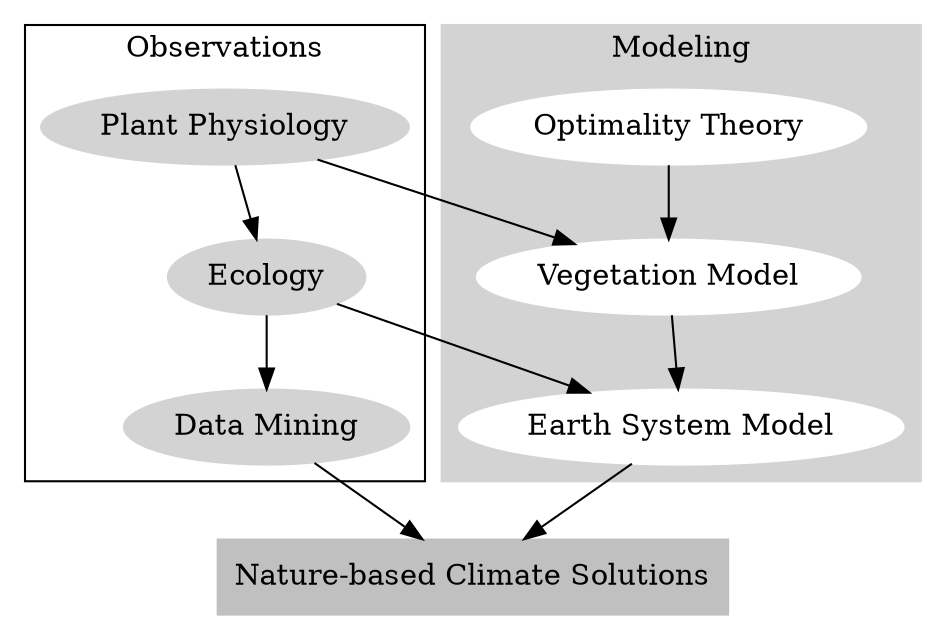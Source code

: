 digraph stream {
    layout=dot

    /* define the boxes */
    L1 [label="Plant Physiology",style=filled,color=lightgray]
    L2 [label="Ecology",style=filled,color=lightgray]
    L3 [label="Data Mining",style=filled,color=lightgray]
    T1 [label="Optimality Theory",style=filled,color=white]
    T2 [label="Vegetation Model",style=filled,color=white]
    T3 [label="Earth System Model",style=filled,color=white]
    A2 [label="Nature-based Climate Solutions",style=filled,color=gray,shape=box]

    /* subgraph for L1, L2, L3*/
    subgraph cluster0 {
        node [style=filled]
        L1 -> L2 -> L3
        label="Observations"
    }

    /* subgraph for T1, T2, T3*/
    subgraph cluster1 {
        node [style=filled]
        style=filled
        color=lightgray
        label="Modeling"
        T1 -> T2 -> T3
    }

    /* connect the boxes */
    L1 -> T2
    L2 -> T3
    {L3,T3} -> A2
}
